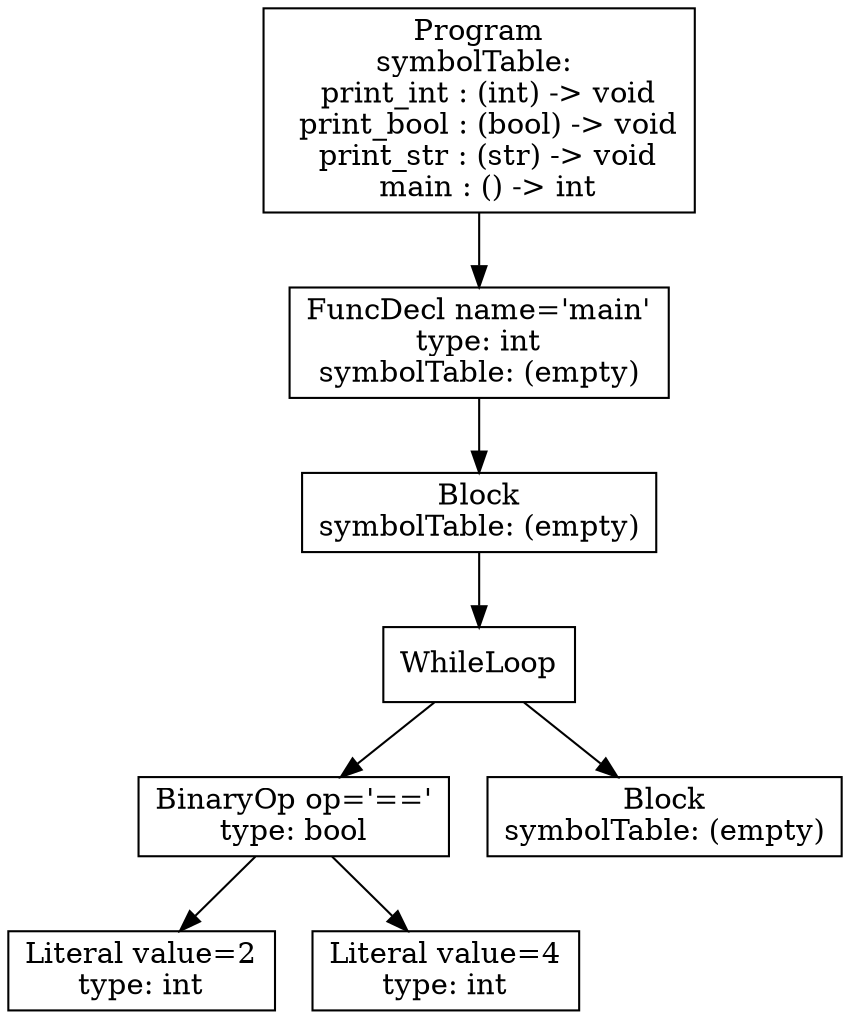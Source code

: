 digraph AST {
5 [shape=box, label="Literal value=2\ntype: int"];
6 [shape=box, label="Literal value=4\ntype: int"];
4 [shape=box, label="BinaryOp op='=='\ntype: bool"];
4 -> 5;
4 -> 6;
7 [shape=box, label="Block\nsymbolTable: (empty)"];
3 [shape=box, label="WhileLoop"];
3 -> 4;
3 -> 7;
2 [shape=box, label="Block\nsymbolTable: (empty)"];
2 -> 3;
1 [shape=box, label="FuncDecl name='main'\ntype: int\nsymbolTable: (empty)"];
1 -> 2;
0 [shape=box, label="Program\nsymbolTable: \n  print_int : (int) -> void\n  print_bool : (bool) -> void\n  print_str : (str) -> void\n  main : () -> int"];
0 -> 1;
}
